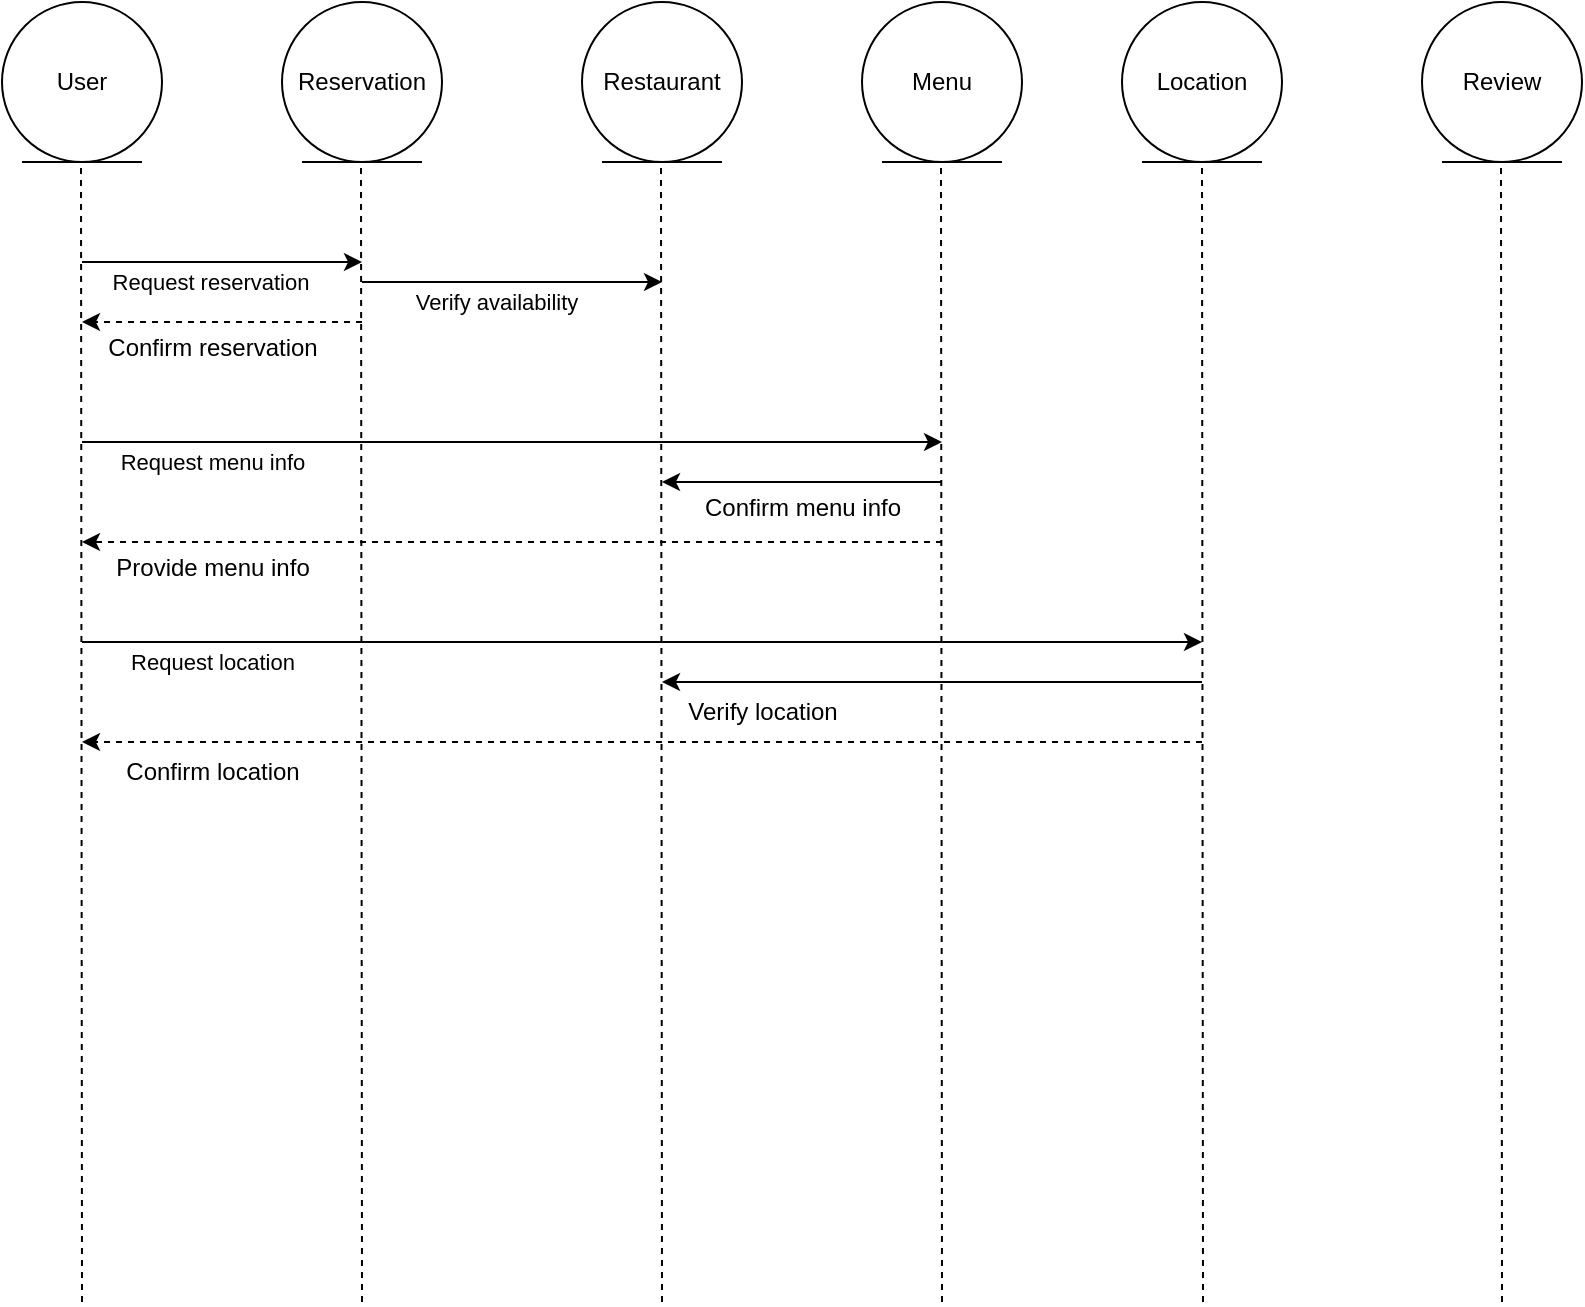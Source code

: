 <mxfile version="24.7.8">
  <diagram name="Página-1" id="zxCG4jQ38R_zNL4cl3Gz">
    <mxGraphModel dx="880" dy="426" grid="1" gridSize="10" guides="1" tooltips="1" connect="1" arrows="1" fold="1" page="1" pageScale="1" pageWidth="827" pageHeight="1169" math="0" shadow="0">
      <root>
        <mxCell id="0" />
        <mxCell id="1" parent="0" />
        <mxCell id="WacVz1jMUY-BWPmIlMyP-1" value="User" style="ellipse;shape=umlEntity;whiteSpace=wrap;html=1;fontStyle=0" vertex="1" parent="1">
          <mxGeometry x="20" y="40" width="80" height="80" as="geometry" />
        </mxCell>
        <mxCell id="WacVz1jMUY-BWPmIlMyP-3" value="Reservation" style="ellipse;shape=umlEntity;whiteSpace=wrap;html=1;fontStyle=0" vertex="1" parent="1">
          <mxGeometry x="160" y="40" width="80" height="80" as="geometry" />
        </mxCell>
        <mxCell id="WacVz1jMUY-BWPmIlMyP-4" value="Restaurant" style="ellipse;shape=umlEntity;whiteSpace=wrap;html=1;fontStyle=0" vertex="1" parent="1">
          <mxGeometry x="310" y="40" width="80" height="80" as="geometry" />
        </mxCell>
        <mxCell id="WacVz1jMUY-BWPmIlMyP-5" value="Menu" style="ellipse;shape=umlEntity;whiteSpace=wrap;html=1;fontStyle=0" vertex="1" parent="1">
          <mxGeometry x="450" y="40" width="80" height="80" as="geometry" />
        </mxCell>
        <mxCell id="WacVz1jMUY-BWPmIlMyP-6" value="Location" style="ellipse;shape=umlEntity;whiteSpace=wrap;html=1;fontStyle=0" vertex="1" parent="1">
          <mxGeometry x="580" y="40" width="80" height="80" as="geometry" />
        </mxCell>
        <mxCell id="WacVz1jMUY-BWPmIlMyP-13" value="" style="endArrow=none;dashed=1;html=1;rounded=0;" edge="1" parent="1">
          <mxGeometry width="50" height="50" relative="1" as="geometry">
            <mxPoint x="60" y="690" as="sourcePoint" />
            <mxPoint x="59.5" y="120" as="targetPoint" />
          </mxGeometry>
        </mxCell>
        <mxCell id="WacVz1jMUY-BWPmIlMyP-14" value="" style="endArrow=none;dashed=1;html=1;rounded=0;" edge="1" parent="1">
          <mxGeometry width="50" height="50" relative="1" as="geometry">
            <mxPoint x="200" y="690" as="sourcePoint" />
            <mxPoint x="199.5" y="120" as="targetPoint" />
          </mxGeometry>
        </mxCell>
        <mxCell id="WacVz1jMUY-BWPmIlMyP-15" value="" style="endArrow=none;dashed=1;html=1;rounded=0;" edge="1" parent="1">
          <mxGeometry width="50" height="50" relative="1" as="geometry">
            <mxPoint x="350" y="690" as="sourcePoint" />
            <mxPoint x="349.5" y="120" as="targetPoint" />
          </mxGeometry>
        </mxCell>
        <mxCell id="WacVz1jMUY-BWPmIlMyP-16" value="" style="endArrow=none;dashed=1;html=1;rounded=0;" edge="1" parent="1">
          <mxGeometry width="50" height="50" relative="1" as="geometry">
            <mxPoint x="490" y="690" as="sourcePoint" />
            <mxPoint x="489.5" y="120" as="targetPoint" />
          </mxGeometry>
        </mxCell>
        <mxCell id="WacVz1jMUY-BWPmIlMyP-17" value="" style="endArrow=none;dashed=1;html=1;rounded=0;" edge="1" parent="1">
          <mxGeometry width="50" height="50" relative="1" as="geometry">
            <mxPoint x="620.5" y="690" as="sourcePoint" />
            <mxPoint x="620" y="120" as="targetPoint" />
          </mxGeometry>
        </mxCell>
        <mxCell id="WacVz1jMUY-BWPmIlMyP-20" value="" style="endArrow=classic;html=1;rounded=0;" edge="1" parent="1">
          <mxGeometry width="50" height="50" relative="1" as="geometry">
            <mxPoint x="60" y="170" as="sourcePoint" />
            <mxPoint x="200" y="170" as="targetPoint" />
          </mxGeometry>
        </mxCell>
        <mxCell id="WacVz1jMUY-BWPmIlMyP-24" value="Request reservation" style="edgeLabel;html=1;align=center;verticalAlign=middle;resizable=0;points=[];" vertex="1" connectable="0" parent="WacVz1jMUY-BWPmIlMyP-20">
          <mxGeometry x="-0.386" y="-4" relative="1" as="geometry">
            <mxPoint x="21" y="6" as="offset" />
          </mxGeometry>
        </mxCell>
        <mxCell id="WacVz1jMUY-BWPmIlMyP-18" value="" style="endArrow=none;dashed=1;html=1;rounded=0;" edge="1" parent="1">
          <mxGeometry width="50" height="50" relative="1" as="geometry">
            <mxPoint x="770" y="690" as="sourcePoint" />
            <mxPoint x="769.5" y="120" as="targetPoint" />
          </mxGeometry>
        </mxCell>
        <mxCell id="WacVz1jMUY-BWPmIlMyP-26" value="" style="endArrow=classic;html=1;rounded=0;" edge="1" parent="1">
          <mxGeometry width="50" height="50" relative="1" as="geometry">
            <mxPoint x="200" y="180" as="sourcePoint" />
            <mxPoint x="350" y="180" as="targetPoint" />
          </mxGeometry>
        </mxCell>
        <mxCell id="WacVz1jMUY-BWPmIlMyP-27" value="Verify availability" style="edgeLabel;html=1;align=center;verticalAlign=middle;resizable=0;points=[];" vertex="1" connectable="0" parent="WacVz1jMUY-BWPmIlMyP-26">
          <mxGeometry x="-0.386" y="-4" relative="1" as="geometry">
            <mxPoint x="21" y="6" as="offset" />
          </mxGeometry>
        </mxCell>
        <mxCell id="WacVz1jMUY-BWPmIlMyP-19" value="Review" style="ellipse;shape=umlEntity;whiteSpace=wrap;html=1;fontStyle=0" vertex="1" parent="1">
          <mxGeometry x="730" y="40" width="80" height="80" as="geometry" />
        </mxCell>
        <mxCell id="WacVz1jMUY-BWPmIlMyP-30" value="Confirm reservation&lt;div&gt;&lt;br&gt;&lt;/div&gt;" style="text;html=1;align=center;verticalAlign=middle;resizable=0;points=[];autosize=1;strokeColor=none;fillColor=none;" vertex="1" parent="1">
          <mxGeometry x="60" y="200" width="130" height="40" as="geometry" />
        </mxCell>
        <mxCell id="WacVz1jMUY-BWPmIlMyP-31" value="" style="endArrow=classic;html=1;rounded=0;" edge="1" parent="1">
          <mxGeometry width="50" height="50" relative="1" as="geometry">
            <mxPoint x="60" y="260" as="sourcePoint" />
            <mxPoint x="490" y="260" as="targetPoint" />
          </mxGeometry>
        </mxCell>
        <mxCell id="WacVz1jMUY-BWPmIlMyP-32" value="Request menu info" style="edgeLabel;html=1;align=center;verticalAlign=middle;resizable=0;points=[];" vertex="1" connectable="0" parent="WacVz1jMUY-BWPmIlMyP-31">
          <mxGeometry x="-0.386" y="-4" relative="1" as="geometry">
            <mxPoint x="-67" y="6" as="offset" />
          </mxGeometry>
        </mxCell>
        <mxCell id="WacVz1jMUY-BWPmIlMyP-33" value="" style="endArrow=classic;html=1;rounded=0;dashed=1;" edge="1" parent="1">
          <mxGeometry width="50" height="50" relative="1" as="geometry">
            <mxPoint x="490" y="310" as="sourcePoint" />
            <mxPoint x="60" y="310" as="targetPoint" />
          </mxGeometry>
        </mxCell>
        <mxCell id="WacVz1jMUY-BWPmIlMyP-36" value="" style="endArrow=classic;html=1;rounded=0;" edge="1" parent="1">
          <mxGeometry width="50" height="50" relative="1" as="geometry">
            <mxPoint x="490" y="280" as="sourcePoint" />
            <mxPoint x="350" y="280" as="targetPoint" />
          </mxGeometry>
        </mxCell>
        <mxCell id="WacVz1jMUY-BWPmIlMyP-37" value="Confirm menu info&lt;div&gt;&lt;br&gt;&lt;/div&gt;" style="text;html=1;align=center;verticalAlign=middle;resizable=0;points=[];autosize=1;strokeColor=none;fillColor=none;" vertex="1" parent="1">
          <mxGeometry x="360" y="280" width="120" height="40" as="geometry" />
        </mxCell>
        <mxCell id="WacVz1jMUY-BWPmIlMyP-40" value="" style="endArrow=classic;html=1;rounded=0;dashed=1;" edge="1" parent="1">
          <mxGeometry width="50" height="50" relative="1" as="geometry">
            <mxPoint x="200" y="200" as="sourcePoint" />
            <mxPoint x="60" y="200" as="targetPoint" />
          </mxGeometry>
        </mxCell>
        <mxCell id="WacVz1jMUY-BWPmIlMyP-41" value="Provide menu info&lt;div&gt;&lt;br&gt;&lt;/div&gt;" style="text;html=1;align=center;verticalAlign=middle;resizable=0;points=[];autosize=1;strokeColor=none;fillColor=none;" vertex="1" parent="1">
          <mxGeometry x="65" y="310" width="120" height="40" as="geometry" />
        </mxCell>
        <mxCell id="WacVz1jMUY-BWPmIlMyP-42" value="" style="endArrow=classic;html=1;rounded=0;" edge="1" parent="1">
          <mxGeometry width="50" height="50" relative="1" as="geometry">
            <mxPoint x="60" y="360" as="sourcePoint" />
            <mxPoint x="620" y="360" as="targetPoint" />
          </mxGeometry>
        </mxCell>
        <mxCell id="WacVz1jMUY-BWPmIlMyP-43" value="Request location" style="edgeLabel;html=1;align=center;verticalAlign=middle;resizable=0;points=[];" vertex="1" connectable="0" parent="WacVz1jMUY-BWPmIlMyP-42">
          <mxGeometry x="-0.386" y="-4" relative="1" as="geometry">
            <mxPoint x="-107" y="6" as="offset" />
          </mxGeometry>
        </mxCell>
        <mxCell id="WacVz1jMUY-BWPmIlMyP-44" value="" style="endArrow=classic;html=1;rounded=0;dashed=1;" edge="1" parent="1">
          <mxGeometry width="50" height="50" relative="1" as="geometry">
            <mxPoint x="620" y="410" as="sourcePoint" />
            <mxPoint x="60" y="410" as="targetPoint" />
          </mxGeometry>
        </mxCell>
        <mxCell id="WacVz1jMUY-BWPmIlMyP-45" value="" style="endArrow=classic;html=1;rounded=0;" edge="1" parent="1">
          <mxGeometry width="50" height="50" relative="1" as="geometry">
            <mxPoint x="620" y="380" as="sourcePoint" />
            <mxPoint x="350" y="380" as="targetPoint" />
          </mxGeometry>
        </mxCell>
        <mxCell id="WacVz1jMUY-BWPmIlMyP-46" value="Verify location" style="text;html=1;align=center;verticalAlign=middle;resizable=0;points=[];autosize=1;strokeColor=none;fillColor=none;" vertex="1" parent="1">
          <mxGeometry x="350" y="380" width="100" height="30" as="geometry" />
        </mxCell>
        <mxCell id="WacVz1jMUY-BWPmIlMyP-47" value="Confirm location" style="text;html=1;align=center;verticalAlign=middle;resizable=0;points=[];autosize=1;strokeColor=none;fillColor=none;" vertex="1" parent="1">
          <mxGeometry x="70" y="410" width="110" height="30" as="geometry" />
        </mxCell>
      </root>
    </mxGraphModel>
  </diagram>
</mxfile>

